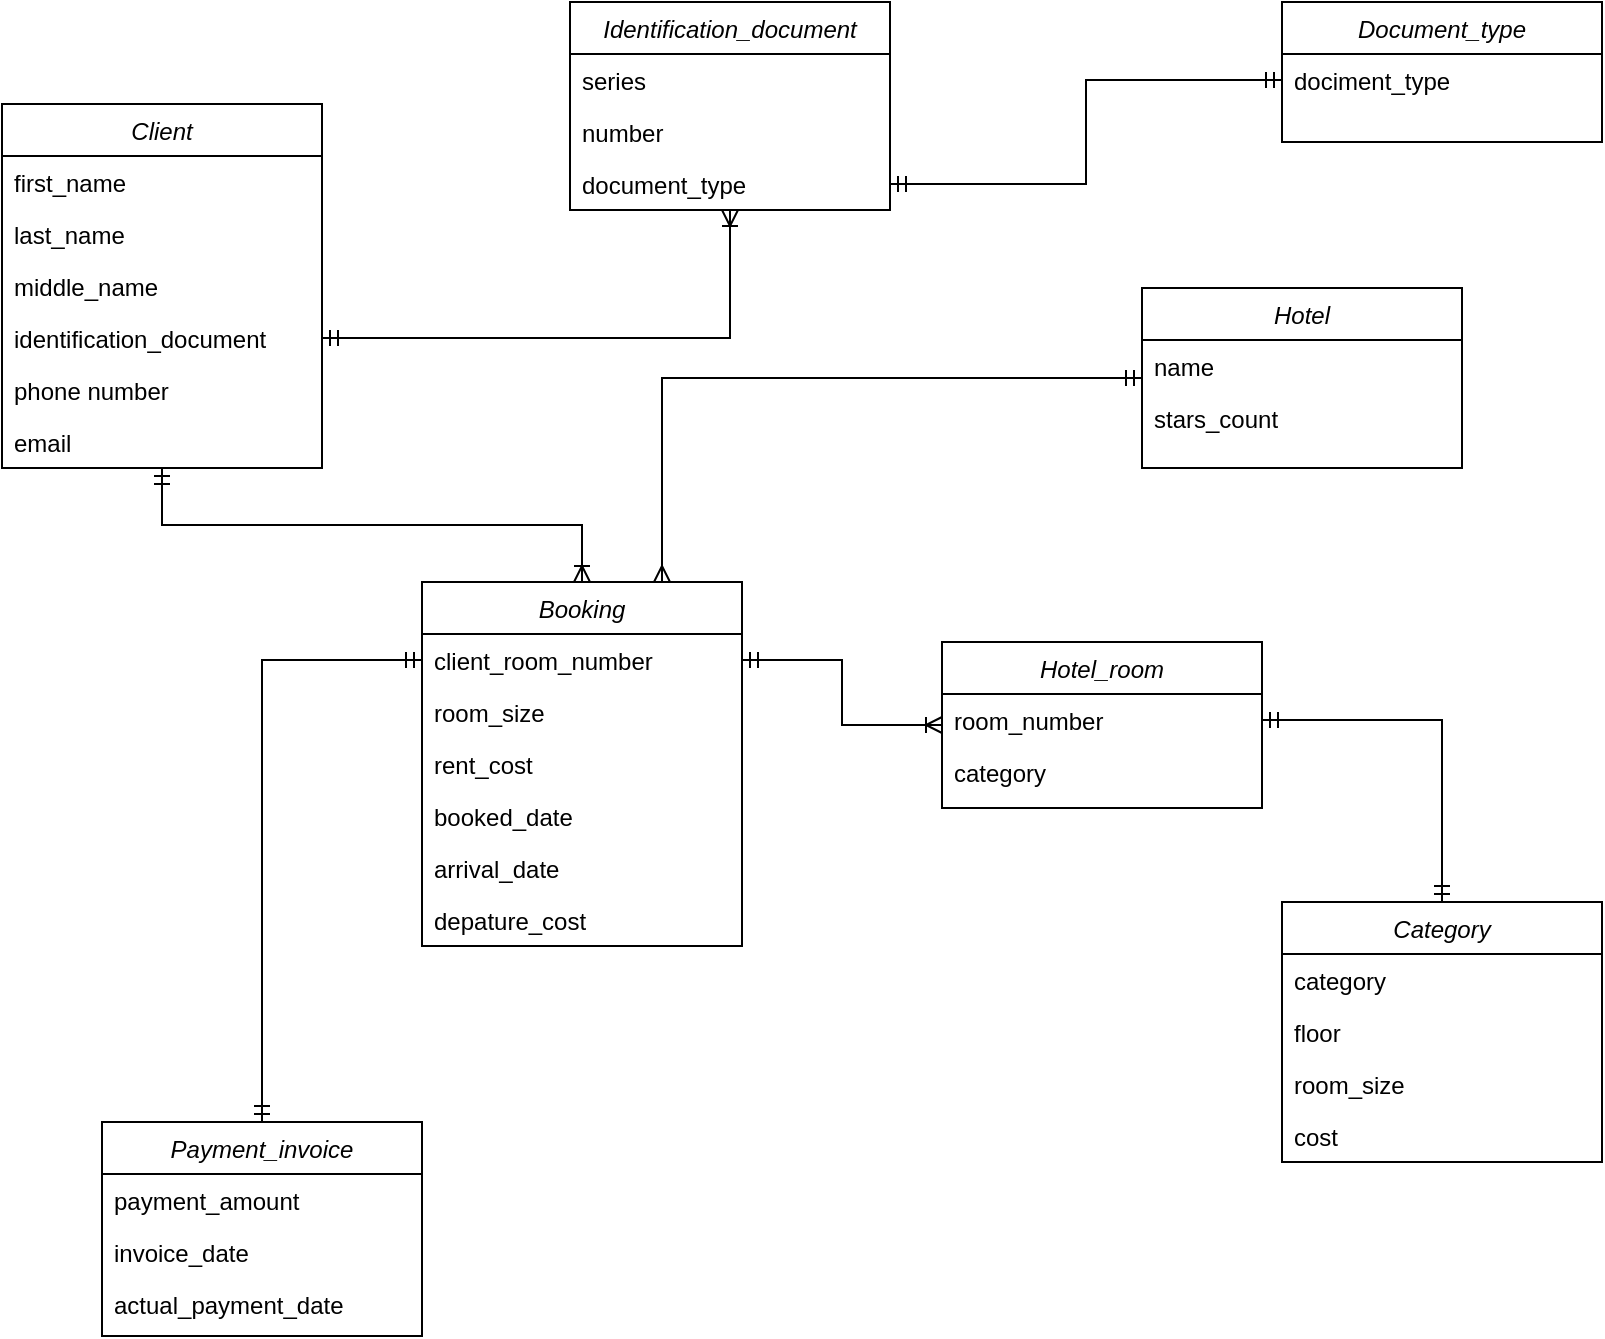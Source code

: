<mxfile version="23.1.4" type="github">
  <diagram id="C5RBs43oDa-KdzZeNtuy" name="Page-1">
    <mxGraphModel dx="866" dy="506" grid="1" gridSize="10" guides="1" tooltips="1" connect="1" arrows="1" fold="1" page="1" pageScale="1" pageWidth="827" pageHeight="1169" math="0" shadow="0">
      <root>
        <mxCell id="WIyWlLk6GJQsqaUBKTNV-0" />
        <mxCell id="WIyWlLk6GJQsqaUBKTNV-1" parent="WIyWlLk6GJQsqaUBKTNV-0" />
        <mxCell id="XhpNeb-kgMImCDH-WcwI-63" style="edgeStyle=orthogonalEdgeStyle;rounded=0;orthogonalLoop=1;jettySize=auto;html=1;endArrow=ERmany;endFill=0;startArrow=ERmandOne;startFill=0;entryX=0.75;entryY=0;entryDx=0;entryDy=0;" edge="1" parent="WIyWlLk6GJQsqaUBKTNV-1" source="XhpNeb-kgMImCDH-WcwI-1" target="XhpNeb-kgMImCDH-WcwI-64">
          <mxGeometry relative="1" as="geometry" />
        </mxCell>
        <mxCell id="XhpNeb-kgMImCDH-WcwI-1" value="Hotel&#xa;" style="swimlane;fontStyle=2;align=center;verticalAlign=top;childLayout=stackLayout;horizontal=1;startSize=26;horizontalStack=0;resizeParent=1;resizeLast=0;collapsible=1;marginBottom=0;rounded=0;shadow=0;strokeWidth=1;" vertex="1" parent="WIyWlLk6GJQsqaUBKTNV-1">
          <mxGeometry x="620" y="273" width="160" height="90" as="geometry">
            <mxRectangle x="230" y="140" width="160" height="26" as="alternateBounds" />
          </mxGeometry>
        </mxCell>
        <mxCell id="XhpNeb-kgMImCDH-WcwI-2" value="name" style="text;align=left;verticalAlign=top;spacingLeft=4;spacingRight=4;overflow=hidden;rotatable=0;points=[[0,0.5],[1,0.5]];portConstraint=eastwest;" vertex="1" parent="XhpNeb-kgMImCDH-WcwI-1">
          <mxGeometry y="26" width="160" height="26" as="geometry" />
        </mxCell>
        <mxCell id="XhpNeb-kgMImCDH-WcwI-3" value="stars_count&#xa;" style="text;align=left;verticalAlign=top;spacingLeft=4;spacingRight=4;overflow=hidden;rotatable=0;points=[[0,0.5],[1,0.5]];portConstraint=eastwest;rounded=0;shadow=0;html=0;" vertex="1" parent="XhpNeb-kgMImCDH-WcwI-1">
          <mxGeometry y="52" width="160" height="26" as="geometry" />
        </mxCell>
        <mxCell id="XhpNeb-kgMImCDH-WcwI-7" value="Hotel_room&#xa;" style="swimlane;fontStyle=2;align=center;verticalAlign=top;childLayout=stackLayout;horizontal=1;startSize=26;horizontalStack=0;resizeParent=1;resizeLast=0;collapsible=1;marginBottom=0;rounded=0;shadow=0;strokeWidth=1;" vertex="1" parent="WIyWlLk6GJQsqaUBKTNV-1">
          <mxGeometry x="520" y="450" width="160" height="83" as="geometry">
            <mxRectangle x="340" y="380" width="170" height="26" as="alternateBounds" />
          </mxGeometry>
        </mxCell>
        <mxCell id="XhpNeb-kgMImCDH-WcwI-10" value="room_number" style="text;align=left;verticalAlign=top;spacingLeft=4;spacingRight=4;overflow=hidden;rotatable=0;points=[[0,0.5],[1,0.5]];portConstraint=eastwest;" vertex="1" parent="XhpNeb-kgMImCDH-WcwI-7">
          <mxGeometry y="26" width="160" height="26" as="geometry" />
        </mxCell>
        <mxCell id="XhpNeb-kgMImCDH-WcwI-11" value="category" style="text;align=left;verticalAlign=top;spacingLeft=4;spacingRight=4;overflow=hidden;rotatable=0;points=[[0,0.5],[1,0.5]];portConstraint=eastwest;" vertex="1" parent="XhpNeb-kgMImCDH-WcwI-7">
          <mxGeometry y="52" width="160" height="26" as="geometry" />
        </mxCell>
        <mxCell id="XhpNeb-kgMImCDH-WcwI-14" value="Category" style="swimlane;fontStyle=2;align=center;verticalAlign=top;childLayout=stackLayout;horizontal=1;startSize=26;horizontalStack=0;resizeParent=1;resizeLast=0;collapsible=1;marginBottom=0;rounded=0;shadow=0;strokeWidth=1;" vertex="1" parent="WIyWlLk6GJQsqaUBKTNV-1">
          <mxGeometry x="690" y="580" width="160" height="130" as="geometry">
            <mxRectangle x="340" y="380" width="170" height="26" as="alternateBounds" />
          </mxGeometry>
        </mxCell>
        <mxCell id="XhpNeb-kgMImCDH-WcwI-16" value="category" style="text;align=left;verticalAlign=top;spacingLeft=4;spacingRight=4;overflow=hidden;rotatable=0;points=[[0,0.5],[1,0.5]];portConstraint=eastwest;" vertex="1" parent="XhpNeb-kgMImCDH-WcwI-14">
          <mxGeometry y="26" width="160" height="26" as="geometry" />
        </mxCell>
        <mxCell id="XhpNeb-kgMImCDH-WcwI-21" value="floor" style="text;align=left;verticalAlign=top;spacingLeft=4;spacingRight=4;overflow=hidden;rotatable=0;points=[[0,0.5],[1,0.5]];portConstraint=eastwest;" vertex="1" parent="XhpNeb-kgMImCDH-WcwI-14">
          <mxGeometry y="52" width="160" height="26" as="geometry" />
        </mxCell>
        <mxCell id="XhpNeb-kgMImCDH-WcwI-17" value="room_size" style="text;align=left;verticalAlign=top;spacingLeft=4;spacingRight=4;overflow=hidden;rotatable=0;points=[[0,0.5],[1,0.5]];portConstraint=eastwest;" vertex="1" parent="XhpNeb-kgMImCDH-WcwI-14">
          <mxGeometry y="78" width="160" height="26" as="geometry" />
        </mxCell>
        <mxCell id="XhpNeb-kgMImCDH-WcwI-18" value="cost" style="text;align=left;verticalAlign=top;spacingLeft=4;spacingRight=4;overflow=hidden;rotatable=0;points=[[0,0.5],[1,0.5]];portConstraint=eastwest;" vertex="1" parent="XhpNeb-kgMImCDH-WcwI-14">
          <mxGeometry y="104" width="160" height="26" as="geometry" />
        </mxCell>
        <mxCell id="XhpNeb-kgMImCDH-WcwI-28" value="Client" style="swimlane;fontStyle=2;align=center;verticalAlign=top;childLayout=stackLayout;horizontal=1;startSize=26;horizontalStack=0;resizeParent=1;resizeLast=0;collapsible=1;marginBottom=0;rounded=0;shadow=0;strokeWidth=1;" vertex="1" parent="WIyWlLk6GJQsqaUBKTNV-1">
          <mxGeometry x="50" y="181" width="160" height="182" as="geometry">
            <mxRectangle x="340" y="380" width="170" height="26" as="alternateBounds" />
          </mxGeometry>
        </mxCell>
        <mxCell id="XhpNeb-kgMImCDH-WcwI-29" value="first_name&#xa;" style="text;align=left;verticalAlign=top;spacingLeft=4;spacingRight=4;overflow=hidden;rotatable=0;points=[[0,0.5],[1,0.5]];portConstraint=eastwest;" vertex="1" parent="XhpNeb-kgMImCDH-WcwI-28">
          <mxGeometry y="26" width="160" height="26" as="geometry" />
        </mxCell>
        <mxCell id="XhpNeb-kgMImCDH-WcwI-35" value="last_name" style="text;align=left;verticalAlign=top;spacingLeft=4;spacingRight=4;overflow=hidden;rotatable=0;points=[[0,0.5],[1,0.5]];portConstraint=eastwest;" vertex="1" parent="XhpNeb-kgMImCDH-WcwI-28">
          <mxGeometry y="52" width="160" height="26" as="geometry" />
        </mxCell>
        <mxCell id="XhpNeb-kgMImCDH-WcwI-33" value="middle_name" style="text;align=left;verticalAlign=top;spacingLeft=4;spacingRight=4;overflow=hidden;rotatable=0;points=[[0,0.5],[1,0.5]];portConstraint=eastwest;" vertex="1" parent="XhpNeb-kgMImCDH-WcwI-28">
          <mxGeometry y="78" width="160" height="26" as="geometry" />
        </mxCell>
        <mxCell id="XhpNeb-kgMImCDH-WcwI-32" value="identification_document" style="text;align=left;verticalAlign=top;spacingLeft=4;spacingRight=4;overflow=hidden;rotatable=0;points=[[0,0.5],[1,0.5]];portConstraint=eastwest;" vertex="1" parent="XhpNeb-kgMImCDH-WcwI-28">
          <mxGeometry y="104" width="160" height="26" as="geometry" />
        </mxCell>
        <mxCell id="XhpNeb-kgMImCDH-WcwI-58" value="phone number&#xa;" style="text;align=left;verticalAlign=top;spacingLeft=4;spacingRight=4;overflow=hidden;rotatable=0;points=[[0,0.5],[1,0.5]];portConstraint=eastwest;" vertex="1" parent="XhpNeb-kgMImCDH-WcwI-28">
          <mxGeometry y="130" width="160" height="26" as="geometry" />
        </mxCell>
        <mxCell id="XhpNeb-kgMImCDH-WcwI-59" value="email" style="text;align=left;verticalAlign=top;spacingLeft=4;spacingRight=4;overflow=hidden;rotatable=0;points=[[0,0.5],[1,0.5]];portConstraint=eastwest;" vertex="1" parent="XhpNeb-kgMImCDH-WcwI-28">
          <mxGeometry y="156" width="160" height="26" as="geometry" />
        </mxCell>
        <mxCell id="XhpNeb-kgMImCDH-WcwI-38" value="Identification_document" style="swimlane;fontStyle=2;align=center;verticalAlign=top;childLayout=stackLayout;horizontal=1;startSize=26;horizontalStack=0;resizeParent=1;resizeLast=0;collapsible=1;marginBottom=0;rounded=0;shadow=0;strokeWidth=1;" vertex="1" parent="WIyWlLk6GJQsqaUBKTNV-1">
          <mxGeometry x="334" y="130" width="160" height="104" as="geometry">
            <mxRectangle x="340" y="380" width="170" height="26" as="alternateBounds" />
          </mxGeometry>
        </mxCell>
        <mxCell id="XhpNeb-kgMImCDH-WcwI-39" value="series" style="text;align=left;verticalAlign=top;spacingLeft=4;spacingRight=4;overflow=hidden;rotatable=0;points=[[0,0.5],[1,0.5]];portConstraint=eastwest;" vertex="1" parent="XhpNeb-kgMImCDH-WcwI-38">
          <mxGeometry y="26" width="160" height="26" as="geometry" />
        </mxCell>
        <mxCell id="XhpNeb-kgMImCDH-WcwI-41" value="number" style="text;align=left;verticalAlign=top;spacingLeft=4;spacingRight=4;overflow=hidden;rotatable=0;points=[[0,0.5],[1,0.5]];portConstraint=eastwest;" vertex="1" parent="XhpNeb-kgMImCDH-WcwI-38">
          <mxGeometry y="52" width="160" height="26" as="geometry" />
        </mxCell>
        <mxCell id="XhpNeb-kgMImCDH-WcwI-43" value="document_type&#xa;" style="text;align=left;verticalAlign=top;spacingLeft=4;spacingRight=4;overflow=hidden;rotatable=0;points=[[0,0.5],[1,0.5]];portConstraint=eastwest;" vertex="1" parent="XhpNeb-kgMImCDH-WcwI-38">
          <mxGeometry y="78" width="160" height="26" as="geometry" />
        </mxCell>
        <mxCell id="XhpNeb-kgMImCDH-WcwI-37" style="edgeStyle=orthogonalEdgeStyle;rounded=0;orthogonalLoop=1;jettySize=auto;html=1;startArrow=ERmandOne;startFill=0;endArrow=ERoneToMany;endFill=0;" edge="1" parent="WIyWlLk6GJQsqaUBKTNV-1" source="XhpNeb-kgMImCDH-WcwI-32" target="XhpNeb-kgMImCDH-WcwI-38">
          <mxGeometry relative="1" as="geometry">
            <mxPoint x="350" y="260" as="targetPoint" />
          </mxGeometry>
        </mxCell>
        <mxCell id="XhpNeb-kgMImCDH-WcwI-45" value="Document_type" style="swimlane;fontStyle=2;align=center;verticalAlign=top;childLayout=stackLayout;horizontal=1;startSize=26;horizontalStack=0;resizeParent=1;resizeLast=0;collapsible=1;marginBottom=0;rounded=0;shadow=0;strokeWidth=1;" vertex="1" parent="WIyWlLk6GJQsqaUBKTNV-1">
          <mxGeometry x="690" y="130" width="160" height="70" as="geometry">
            <mxRectangle x="340" y="380" width="170" height="26" as="alternateBounds" />
          </mxGeometry>
        </mxCell>
        <mxCell id="XhpNeb-kgMImCDH-WcwI-49" value="dociment_type&#xa;" style="text;align=left;verticalAlign=top;spacingLeft=4;spacingRight=4;overflow=hidden;rotatable=0;points=[[0,0.5],[1,0.5]];portConstraint=eastwest;" vertex="1" parent="XhpNeb-kgMImCDH-WcwI-45">
          <mxGeometry y="26" width="160" height="26" as="geometry" />
        </mxCell>
        <mxCell id="XhpNeb-kgMImCDH-WcwI-57" style="edgeStyle=orthogonalEdgeStyle;rounded=0;orthogonalLoop=1;jettySize=auto;html=1;startArrow=ERmandOne;startFill=0;endArrow=ERmandOne;endFill=0;" edge="1" parent="WIyWlLk6GJQsqaUBKTNV-1" source="XhpNeb-kgMImCDH-WcwI-43" target="XhpNeb-kgMImCDH-WcwI-49">
          <mxGeometry relative="1" as="geometry">
            <mxPoint x="660" y="170" as="targetPoint" />
          </mxGeometry>
        </mxCell>
        <mxCell id="XhpNeb-kgMImCDH-WcwI-62" style="edgeStyle=orthogonalEdgeStyle;rounded=0;orthogonalLoop=1;jettySize=auto;html=1;startArrow=ERmandOne;startFill=0;endArrow=ERmandOne;endFill=0;" edge="1" parent="WIyWlLk6GJQsqaUBKTNV-1" source="XhpNeb-kgMImCDH-WcwI-10" target="XhpNeb-kgMImCDH-WcwI-14">
          <mxGeometry relative="1" as="geometry" />
        </mxCell>
        <mxCell id="XhpNeb-kgMImCDH-WcwI-64" value="Booking" style="swimlane;fontStyle=2;align=center;verticalAlign=top;childLayout=stackLayout;horizontal=1;startSize=26;horizontalStack=0;resizeParent=1;resizeLast=0;collapsible=1;marginBottom=0;rounded=0;shadow=0;strokeWidth=1;" vertex="1" parent="WIyWlLk6GJQsqaUBKTNV-1">
          <mxGeometry x="260" y="420" width="160" height="182" as="geometry">
            <mxRectangle x="340" y="380" width="170" height="26" as="alternateBounds" />
          </mxGeometry>
        </mxCell>
        <mxCell id="XhpNeb-kgMImCDH-WcwI-65" value="client_room_number" style="text;align=left;verticalAlign=top;spacingLeft=4;spacingRight=4;overflow=hidden;rotatable=0;points=[[0,0.5],[1,0.5]];portConstraint=eastwest;" vertex="1" parent="XhpNeb-kgMImCDH-WcwI-64">
          <mxGeometry y="26" width="160" height="26" as="geometry" />
        </mxCell>
        <mxCell id="XhpNeb-kgMImCDH-WcwI-67" value="room_size" style="text;align=left;verticalAlign=top;spacingLeft=4;spacingRight=4;overflow=hidden;rotatable=0;points=[[0,0.5],[1,0.5]];portConstraint=eastwest;" vertex="1" parent="XhpNeb-kgMImCDH-WcwI-64">
          <mxGeometry y="52" width="160" height="26" as="geometry" />
        </mxCell>
        <mxCell id="XhpNeb-kgMImCDH-WcwI-69" value="rent_cost" style="text;align=left;verticalAlign=top;spacingLeft=4;spacingRight=4;overflow=hidden;rotatable=0;points=[[0,0.5],[1,0.5]];portConstraint=eastwest;" vertex="1" parent="XhpNeb-kgMImCDH-WcwI-64">
          <mxGeometry y="78" width="160" height="26" as="geometry" />
        </mxCell>
        <mxCell id="XhpNeb-kgMImCDH-WcwI-70" value="booked_date" style="text;align=left;verticalAlign=top;spacingLeft=4;spacingRight=4;overflow=hidden;rotatable=0;points=[[0,0.5],[1,0.5]];portConstraint=eastwest;" vertex="1" parent="XhpNeb-kgMImCDH-WcwI-64">
          <mxGeometry y="104" width="160" height="26" as="geometry" />
        </mxCell>
        <mxCell id="XhpNeb-kgMImCDH-WcwI-77" value="arrival_date" style="text;align=left;verticalAlign=top;spacingLeft=4;spacingRight=4;overflow=hidden;rotatable=0;points=[[0,0.5],[1,0.5]];portConstraint=eastwest;" vertex="1" parent="XhpNeb-kgMImCDH-WcwI-64">
          <mxGeometry y="130" width="160" height="26" as="geometry" />
        </mxCell>
        <mxCell id="XhpNeb-kgMImCDH-WcwI-78" value="depature_cost" style="text;align=left;verticalAlign=top;spacingLeft=4;spacingRight=4;overflow=hidden;rotatable=0;points=[[0,0.5],[1,0.5]];portConstraint=eastwest;" vertex="1" parent="XhpNeb-kgMImCDH-WcwI-64">
          <mxGeometry y="156" width="160" height="26" as="geometry" />
        </mxCell>
        <mxCell id="XhpNeb-kgMImCDH-WcwI-79" value="Payment_invoice" style="swimlane;fontStyle=2;align=center;verticalAlign=top;childLayout=stackLayout;horizontal=1;startSize=26;horizontalStack=0;resizeParent=1;resizeLast=0;collapsible=1;marginBottom=0;rounded=0;shadow=0;strokeWidth=1;" vertex="1" parent="WIyWlLk6GJQsqaUBKTNV-1">
          <mxGeometry x="100" y="690" width="160" height="107" as="geometry">
            <mxRectangle x="340" y="380" width="170" height="26" as="alternateBounds" />
          </mxGeometry>
        </mxCell>
        <mxCell id="XhpNeb-kgMImCDH-WcwI-81" value="payment_amount" style="text;align=left;verticalAlign=top;spacingLeft=4;spacingRight=4;overflow=hidden;rotatable=0;points=[[0,0.5],[1,0.5]];portConstraint=eastwest;" vertex="1" parent="XhpNeb-kgMImCDH-WcwI-79">
          <mxGeometry y="26" width="160" height="26" as="geometry" />
        </mxCell>
        <mxCell id="XhpNeb-kgMImCDH-WcwI-82" value="invoice_date" style="text;align=left;verticalAlign=top;spacingLeft=4;spacingRight=4;overflow=hidden;rotatable=0;points=[[0,0.5],[1,0.5]];portConstraint=eastwest;" vertex="1" parent="XhpNeb-kgMImCDH-WcwI-79">
          <mxGeometry y="52" width="160" height="26" as="geometry" />
        </mxCell>
        <mxCell id="XhpNeb-kgMImCDH-WcwI-83" value="actual_payment_date" style="text;align=left;verticalAlign=top;spacingLeft=4;spacingRight=4;overflow=hidden;rotatable=0;points=[[0,0.5],[1,0.5]];portConstraint=eastwest;" vertex="1" parent="XhpNeb-kgMImCDH-WcwI-79">
          <mxGeometry y="78" width="160" height="26" as="geometry" />
        </mxCell>
        <mxCell id="XhpNeb-kgMImCDH-WcwI-86" style="edgeStyle=orthogonalEdgeStyle;rounded=0;orthogonalLoop=1;jettySize=auto;html=1;startArrow=ERmandOne;startFill=0;endArrow=ERmandOne;endFill=0;" edge="1" parent="WIyWlLk6GJQsqaUBKTNV-1" source="XhpNeb-kgMImCDH-WcwI-65" target="XhpNeb-kgMImCDH-WcwI-79">
          <mxGeometry relative="1" as="geometry" />
        </mxCell>
        <mxCell id="XhpNeb-kgMImCDH-WcwI-87" style="edgeStyle=orthogonalEdgeStyle;rounded=0;orthogonalLoop=1;jettySize=auto;html=1;startArrow=ERoneToMany;startFill=0;endArrow=ERmandOne;endFill=0;exitX=0.5;exitY=0;exitDx=0;exitDy=0;" edge="1" parent="WIyWlLk6GJQsqaUBKTNV-1" source="XhpNeb-kgMImCDH-WcwI-64" target="XhpNeb-kgMImCDH-WcwI-28">
          <mxGeometry relative="1" as="geometry" />
        </mxCell>
        <mxCell id="XhpNeb-kgMImCDH-WcwI-88" style="edgeStyle=orthogonalEdgeStyle;rounded=0;orthogonalLoop=1;jettySize=auto;html=1;exitX=1;exitY=0.5;exitDx=0;exitDy=0;endArrow=ERoneToMany;endFill=0;startArrow=ERmandOne;startFill=0;" edge="1" parent="WIyWlLk6GJQsqaUBKTNV-1" source="XhpNeb-kgMImCDH-WcwI-65" target="XhpNeb-kgMImCDH-WcwI-7">
          <mxGeometry relative="1" as="geometry" />
        </mxCell>
      </root>
    </mxGraphModel>
  </diagram>
</mxfile>
